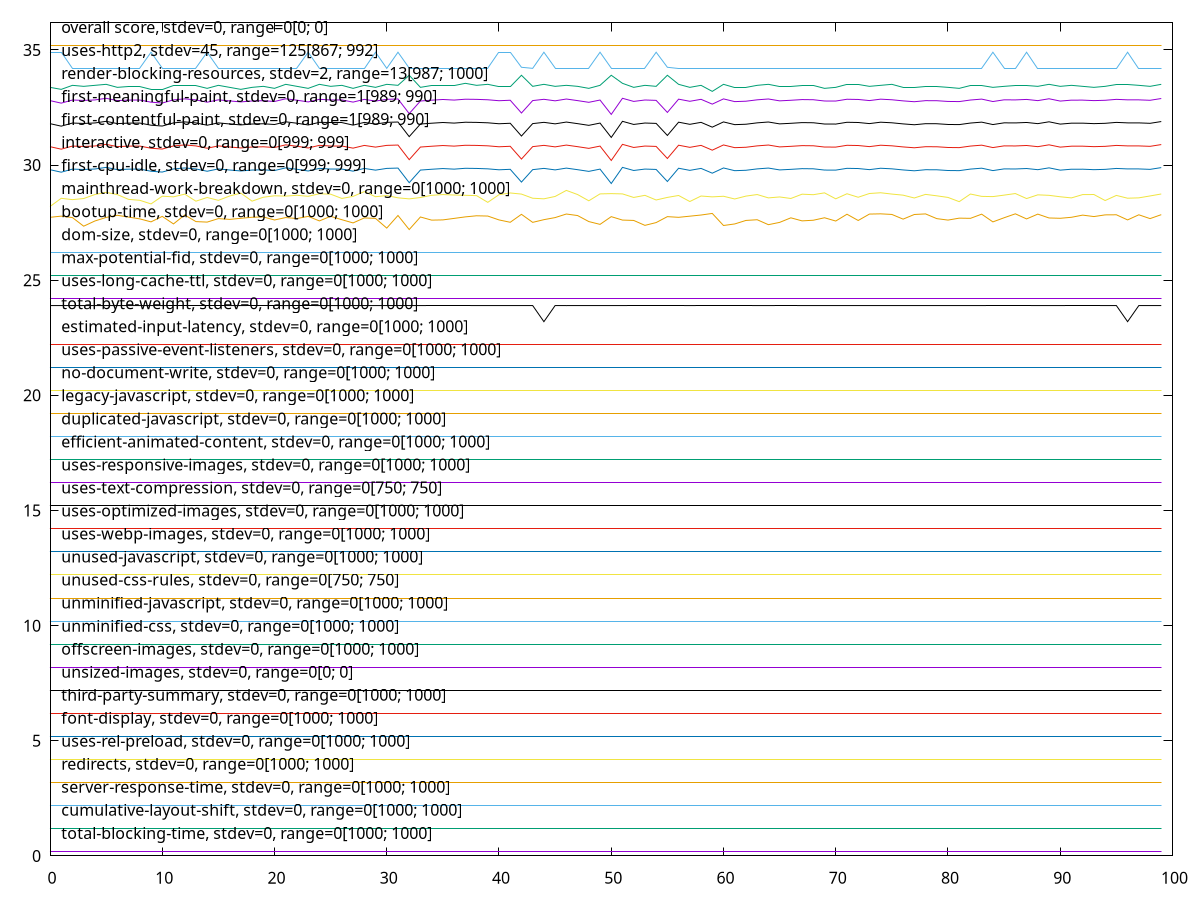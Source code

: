 $_totalBlockingTime <<EOF
0.2
0.2
0.2
0.2
0.2
0.2
0.2
0.2
0.2
0.2
0.2
0.2
0.2
0.2
0.2
0.2
0.2
0.2
0.2
0.2
0.2
0.2
0.2
0.2
0.2
0.2
0.2
0.2
0.2
0.2
0.2
0.2
0.2
0.2
0.2
0.2
0.2
0.2
0.2
0.2
0.2
0.2
0.2
0.2
0.2
0.2
0.2
0.2
0.2
0.2
0.2
0.2
0.2
0.2
0.2
0.2
0.2
0.2
0.2
0.2
0.2
0.2
0.2
0.2
0.2
0.2
0.2
0.2
0.2
0.2
0.2
0.2
0.2
0.2
0.2
0.2
0.2
0.2
0.2
0.2
0.2
0.2
0.2
0.2
0.2
0.2
0.2
0.2
0.2
0.2
0.2
0.2
0.2
0.2
0.2
0.2
0.2
0.2
0.2
0.2
EOF
$_cumulativeLayoutShift <<EOF
1.2
1.2
1.2
1.2
1.2
1.2
1.2
1.2
1.2
1.2
1.2
1.2
1.2
1.2
1.2
1.2
1.2
1.2
1.2
1.2
1.2
1.2
1.2
1.2
1.2
1.2
1.2
1.2
1.2
1.2
1.2
1.2
1.2
1.2
1.2
1.2
1.2
1.2
1.2
1.2
1.2
1.2
1.2
1.2
1.2
1.2
1.2
1.2
1.2
1.2
1.2
1.2
1.2
1.2
1.2
1.2
1.2
1.2
1.2
1.2
1.2
1.2
1.2
1.2
1.2
1.2
1.2
1.2
1.2
1.2
1.2
1.2
1.2
1.2
1.2
1.2
1.2
1.2
1.2
1.2
1.2
1.2
1.2
1.2
1.2
1.2
1.2
1.2
1.2
1.2
1.2
1.2
1.2
1.2
1.2
1.2
1.2
1.2
1.2
1.2
EOF
$_serverResponseTime <<EOF
2.2
2.2
2.2
2.2
2.2
2.2
2.2
2.2
2.2
2.2
2.2
2.2
2.2
2.2
2.2
2.2
2.2
2.2
2.2
2.2
2.2
2.2
2.2
2.2
2.2
2.2
2.2
2.2
2.2
2.2
2.2
2.2
2.2
2.2
2.2
2.2
2.2
2.2
2.2
2.2
2.2
2.2
2.2
2.2
2.2
2.2
2.2
2.2
2.2
2.2
2.2
2.2
2.2
2.2
2.2
2.2
2.2
2.2
2.2
2.2
2.2
2.2
2.2
2.2
2.2
2.2
2.2
2.2
2.2
2.2
2.2
2.2
2.2
2.2
2.2
2.2
2.2
2.2
2.2
2.2
2.2
2.2
2.2
2.2
2.2
2.2
2.2
2.2
2.2
2.2
2.2
2.2
2.2
2.2
2.2
2.2
2.2
2.2
2.2
2.2
EOF
$_redirects <<EOF
3.2
3.2
3.2
3.2
3.2
3.2
3.2
3.2
3.2
3.2
3.2
3.2
3.2
3.2
3.2
3.2
3.2
3.2
3.2
3.2
3.2
3.2
3.2
3.2
3.2
3.2
3.2
3.2
3.2
3.2
3.2
3.2
3.2
3.2
3.2
3.2
3.2
3.2
3.2
3.2
3.2
3.2
3.2
3.2
3.2
3.2
3.2
3.2
3.2
3.2
3.2
3.2
3.2
3.2
3.2
3.2
3.2
3.2
3.2
3.2
3.2
3.2
3.2
3.2
3.2
3.2
3.2
3.2
3.2
3.2
3.2
3.2
3.2
3.2
3.2
3.2
3.2
3.2
3.2
3.2
3.2
3.2
3.2
3.2
3.2
3.2
3.2
3.2
3.2
3.2
3.2
3.2
3.2
3.2
3.2
3.2
3.2
3.2
3.2
3.2
EOF
$_usesRelPreload <<EOF
4.2
4.2
4.2
4.2
4.2
4.2
4.2
4.2
4.2
4.2
4.2
4.2
4.2
4.2
4.2
4.2
4.2
4.2
4.2
4.2
4.2
4.2
4.2
4.2
4.2
4.2
4.2
4.2
4.2
4.2
4.2
4.2
4.2
4.2
4.2
4.2
4.2
4.2
4.2
4.2
4.2
4.2
4.2
4.2
4.2
4.2
4.2
4.2
4.2
4.2
4.2
4.2
4.2
4.2
4.2
4.2
4.2
4.2
4.2
4.2
4.2
4.2
4.2
4.2
4.2
4.2
4.2
4.2
4.2
4.2
4.2
4.2
4.2
4.2
4.2
4.2
4.2
4.2
4.2
4.2
4.2
4.2
4.2
4.2
4.2
4.2
4.2
4.2
4.2
4.2
4.2
4.2
4.2
4.2
4.2
4.2
4.2
4.2
4.2
4.2
EOF
$_fontDisplay <<EOF
5.2
5.2
5.2
5.2
5.2
5.2
5.2
5.2
5.2
5.2
5.2
5.2
5.2
5.2
5.2
5.2
5.2
5.2
5.2
5.2
5.2
5.2
5.2
5.2
5.2
5.2
5.2
5.2
5.2
5.2
5.2
5.2
5.2
5.2
5.2
5.2
5.2
5.2
5.2
5.2
5.2
5.2
5.2
5.2
5.2
5.2
5.2
5.2
5.2
5.2
5.2
5.2
5.2
5.2
5.2
5.2
5.2
5.2
5.2
5.2
5.2
5.2
5.2
5.2
5.2
5.2
5.2
5.2
5.2
5.2
5.2
5.2
5.2
5.2
5.2
5.2
5.2
5.2
5.2
5.2
5.2
5.2
5.2
5.2
5.2
5.2
5.2
5.2
5.2
5.2
5.2
5.2
5.2
5.2
5.2
5.2
5.2
5.2
5.2
5.2
EOF
$_thirdPartySummary <<EOF
6.2
6.2
6.2
6.2
6.2
6.2
6.2
6.2
6.2
6.2
6.2
6.2
6.2
6.2
6.2
6.2
6.2
6.2
6.2
6.2
6.2
6.2
6.2
6.2
6.2
6.2
6.2
6.2
6.2
6.2
6.2
6.2
6.2
6.2
6.2
6.2
6.2
6.2
6.2
6.2
6.2
6.2
6.2
6.2
6.2
6.2
6.2
6.2
6.2
6.2
6.2
6.2
6.2
6.2
6.2
6.2
6.2
6.2
6.2
6.2
6.2
6.2
6.2
6.2
6.2
6.2
6.2
6.2
6.2
6.2
6.2
6.2
6.2
6.2
6.2
6.2
6.2
6.2
6.2
6.2
6.2
6.2
6.2
6.2
6.2
6.2
6.2
6.2
6.2
6.2
6.2
6.2
6.2
6.2
6.2
6.2
6.2
6.2
6.2
6.2
EOF
$_unsizedImages <<EOF
7.2
7.2
7.2
7.2
7.2
7.2
7.2
7.2
7.2
7.2
7.2
7.2
7.2
7.2
7.2
7.2
7.2
7.2
7.2
7.2
7.2
7.2
7.2
7.2
7.2
7.2
7.2
7.2
7.2
7.2
7.2
7.2
7.2
7.2
7.2
7.2
7.2
7.2
7.2
7.2
7.2
7.2
7.2
7.2
7.2
7.2
7.2
7.2
7.2
7.2
7.2
7.2
7.2
7.2
7.2
7.2
7.2
7.2
7.2
7.2
7.2
7.2
7.2
7.2
7.2
7.2
7.2
7.2
7.2
7.2
7.2
7.2
7.2
7.2
7.2
7.2
7.2
7.2
7.2
7.2
7.2
7.2
7.2
7.2
7.2
7.2
7.2
7.2
7.2
7.2
7.2
7.2
7.2
7.2
7.2
7.2
7.2
7.2
7.2
7.2
EOF
$_offscreenImages <<EOF
8.2
8.2
8.2
8.2
8.2
8.2
8.2
8.2
8.2
8.2
8.2
8.2
8.2
8.2
8.2
8.2
8.2
8.2
8.2
8.2
8.2
8.2
8.2
8.2
8.2
8.2
8.2
8.2
8.2
8.2
8.2
8.2
8.2
8.2
8.2
8.2
8.2
8.2
8.2
8.2
8.2
8.2
8.2
8.2
8.2
8.2
8.2
8.2
8.2
8.2
8.2
8.2
8.2
8.2
8.2
8.2
8.2
8.2
8.2
8.2
8.2
8.2
8.2
8.2
8.2
8.2
8.2
8.2
8.2
8.2
8.2
8.2
8.2
8.2
8.2
8.2
8.2
8.2
8.2
8.2
8.2
8.2
8.2
8.2
8.2
8.2
8.2
8.2
8.2
8.2
8.2
8.2
8.2
8.2
8.2
8.2
8.2
8.2
8.2
8.2
EOF
$_unminifiedCss <<EOF
9.2
9.2
9.2
9.2
9.2
9.2
9.2
9.2
9.2
9.2
9.2
9.2
9.2
9.2
9.2
9.2
9.2
9.2
9.2
9.2
9.2
9.2
9.2
9.2
9.2
9.2
9.2
9.2
9.2
9.2
9.2
9.2
9.2
9.2
9.2
9.2
9.2
9.2
9.2
9.2
9.2
9.2
9.2
9.2
9.2
9.2
9.2
9.2
9.2
9.2
9.2
9.2
9.2
9.2
9.2
9.2
9.2
9.2
9.2
9.2
9.2
9.2
9.2
9.2
9.2
9.2
9.2
9.2
9.2
9.2
9.2
9.2
9.2
9.2
9.2
9.2
9.2
9.2
9.2
9.2
9.2
9.2
9.2
9.2
9.2
9.2
9.2
9.2
9.2
9.2
9.2
9.2
9.2
9.2
9.2
9.2
9.2
9.2
9.2
9.2
EOF
$_unminifiedJavascript <<EOF
10.2
10.2
10.2
10.2
10.2
10.2
10.2
10.2
10.2
10.2
10.2
10.2
10.2
10.2
10.2
10.2
10.2
10.2
10.2
10.2
10.2
10.2
10.2
10.2
10.2
10.2
10.2
10.2
10.2
10.2
10.2
10.2
10.2
10.2
10.2
10.2
10.2
10.2
10.2
10.2
10.2
10.2
10.2
10.2
10.2
10.2
10.2
10.2
10.2
10.2
10.2
10.2
10.2
10.2
10.2
10.2
10.2
10.2
10.2
10.2
10.2
10.2
10.2
10.2
10.2
10.2
10.2
10.2
10.2
10.2
10.2
10.2
10.2
10.2
10.2
10.2
10.2
10.2
10.2
10.2
10.2
10.2
10.2
10.2
10.2
10.2
10.2
10.2
10.2
10.2
10.2
10.2
10.2
10.2
10.2
10.2
10.2
10.2
10.2
10.2
EOF
$_unusedCssRules <<EOF
11.2
11.2
11.2
11.2
11.2
11.2
11.2
11.2
11.2
11.2
11.2
11.2
11.2
11.2
11.2
11.2
11.2
11.2
11.2
11.2
11.2
11.2
11.2
11.2
11.2
11.2
11.2
11.2
11.2
11.2
11.2
11.2
11.2
11.2
11.2
11.2
11.2
11.2
11.2
11.2
11.2
11.2
11.2
11.2
11.2
11.2
11.2
11.2
11.2
11.2
11.2
11.2
11.2
11.2
11.2
11.2
11.2
11.2
11.2
11.2
11.2
11.2
11.2
11.2
11.2
11.2
11.2
11.2
11.2
11.2
11.2
11.2
11.2
11.2
11.2
11.2
11.2
11.2
11.2
11.2
11.2
11.2
11.2
11.2
11.2
11.2
11.2
11.2
11.2
11.2
11.2
11.2
11.2
11.2
11.2
11.2
11.2
11.2
11.2
11.2
EOF
$_unusedJavascript <<EOF
12.2
12.2
12.2
12.2
12.2
12.2
12.2
12.2
12.2
12.2
12.2
12.2
12.2
12.2
12.2
12.2
12.2
12.2
12.2
12.2
12.2
12.2
12.2
12.2
12.2
12.2
12.2
12.2
12.2
12.2
12.2
12.2
12.2
12.2
12.2
12.2
12.2
12.2
12.2
12.2
12.2
12.2
12.2
12.2
12.2
12.2
12.2
12.2
12.2
12.2
12.2
12.2
12.2
12.2
12.2
12.2
12.2
12.2
12.2
12.2
12.2
12.2
12.2
12.2
12.2
12.2
12.2
12.2
12.2
12.2
12.2
12.2
12.2
12.2
12.2
12.2
12.2
12.2
12.2
12.2
12.2
12.2
12.2
12.2
12.2
12.2
12.2
12.2
12.2
12.2
12.2
12.2
12.2
12.2
12.2
12.2
12.2
12.2
12.2
12.2
EOF
$_usesWebpImages <<EOF
13.2
13.2
13.2
13.2
13.2
13.2
13.2
13.2
13.2
13.2
13.2
13.2
13.2
13.2
13.2
13.2
13.2
13.2
13.2
13.2
13.2
13.2
13.2
13.2
13.2
13.2
13.2
13.2
13.2
13.2
13.2
13.2
13.2
13.2
13.2
13.2
13.2
13.2
13.2
13.2
13.2
13.2
13.2
13.2
13.2
13.2
13.2
13.2
13.2
13.2
13.2
13.2
13.2
13.2
13.2
13.2
13.2
13.2
13.2
13.2
13.2
13.2
13.2
13.2
13.2
13.2
13.2
13.2
13.2
13.2
13.2
13.2
13.2
13.2
13.2
13.2
13.2
13.2
13.2
13.2
13.2
13.2
13.2
13.2
13.2
13.2
13.2
13.2
13.2
13.2
13.2
13.2
13.2
13.2
13.2
13.2
13.2
13.2
13.2
13.2
EOF
$_usesOptimizedImages <<EOF
14.2
14.2
14.2
14.2
14.2
14.2
14.2
14.2
14.2
14.2
14.2
14.2
14.2
14.2
14.2
14.2
14.2
14.2
14.2
14.2
14.2
14.2
14.2
14.2
14.2
14.2
14.2
14.2
14.2
14.2
14.2
14.2
14.2
14.2
14.2
14.2
14.2
14.2
14.2
14.2
14.2
14.2
14.2
14.2
14.2
14.2
14.2
14.2
14.2
14.2
14.2
14.2
14.2
14.2
14.2
14.2
14.2
14.2
14.2
14.2
14.2
14.2
14.2
14.2
14.2
14.2
14.2
14.2
14.2
14.2
14.2
14.2
14.2
14.2
14.2
14.2
14.2
14.2
14.2
14.2
14.2
14.2
14.2
14.2
14.2
14.2
14.2
14.2
14.2
14.2
14.2
14.2
14.2
14.2
14.2
14.2
14.2
14.2
14.2
14.2
EOF
$_usesTextCompression <<EOF
15.2
15.2
15.2
15.2
15.2
15.2
15.2
15.2
15.2
15.2
15.2
15.2
15.2
15.2
15.2
15.2
15.2
15.2
15.2
15.2
15.2
15.2
15.2
15.2
15.2
15.2
15.2
15.2
15.2
15.2
15.2
15.2
15.2
15.2
15.2
15.2
15.2
15.2
15.2
15.2
15.2
15.2
15.2
15.2
15.2
15.2
15.2
15.2
15.2
15.2
15.2
15.2
15.2
15.2
15.2
15.2
15.2
15.2
15.2
15.2
15.2
15.2
15.2
15.2
15.2
15.2
15.2
15.2
15.2
15.2
15.2
15.2
15.2
15.2
15.2
15.2
15.2
15.2
15.2
15.2
15.2
15.2
15.2
15.2
15.2
15.2
15.2
15.2
15.2
15.2
15.2
15.2
15.2
15.2
15.2
15.2
15.2
15.2
15.2
15.2
EOF
$_usesResponsiveImages <<EOF
16.2
16.2
16.2
16.2
16.2
16.2
16.2
16.2
16.2
16.2
16.2
16.2
16.2
16.2
16.2
16.2
16.2
16.2
16.2
16.2
16.2
16.2
16.2
16.2
16.2
16.2
16.2
16.2
16.2
16.2
16.2
16.2
16.2
16.2
16.2
16.2
16.2
16.2
16.2
16.2
16.2
16.2
16.2
16.2
16.2
16.2
16.2
16.2
16.2
16.2
16.2
16.2
16.2
16.2
16.2
16.2
16.2
16.2
16.2
16.2
16.2
16.2
16.2
16.2
16.2
16.2
16.2
16.2
16.2
16.2
16.2
16.2
16.2
16.2
16.2
16.2
16.2
16.2
16.2
16.2
16.2
16.2
16.2
16.2
16.2
16.2
16.2
16.2
16.2
16.2
16.2
16.2
16.2
16.2
16.2
16.2
16.2
16.2
16.2
16.2
EOF
$_efficientAnimatedContent <<EOF
17.2
17.2
17.2
17.2
17.2
17.2
17.2
17.2
17.2
17.2
17.2
17.2
17.2
17.2
17.2
17.2
17.2
17.2
17.2
17.2
17.2
17.2
17.2
17.2
17.2
17.2
17.2
17.2
17.2
17.2
17.2
17.2
17.2
17.2
17.2
17.2
17.2
17.2
17.2
17.2
17.2
17.2
17.2
17.2
17.2
17.2
17.2
17.2
17.2
17.2
17.2
17.2
17.2
17.2
17.2
17.2
17.2
17.2
17.2
17.2
17.2
17.2
17.2
17.2
17.2
17.2
17.2
17.2
17.2
17.2
17.2
17.2
17.2
17.2
17.2
17.2
17.2
17.2
17.2
17.2
17.2
17.2
17.2
17.2
17.2
17.2
17.2
17.2
17.2
17.2
17.2
17.2
17.2
17.2
17.2
17.2
17.2
17.2
17.2
17.2
EOF
$_duplicatedJavascript <<EOF
18.2
18.2
18.2
18.2
18.2
18.2
18.2
18.2
18.2
18.2
18.2
18.2
18.2
18.2
18.2
18.2
18.2
18.2
18.2
18.2
18.2
18.2
18.2
18.2
18.2
18.2
18.2
18.2
18.2
18.2
18.2
18.2
18.2
18.2
18.2
18.2
18.2
18.2
18.2
18.2
18.2
18.2
18.2
18.2
18.2
18.2
18.2
18.2
18.2
18.2
18.2
18.2
18.2
18.2
18.2
18.2
18.2
18.2
18.2
18.2
18.2
18.2
18.2
18.2
18.2
18.2
18.2
18.2
18.2
18.2
18.2
18.2
18.2
18.2
18.2
18.2
18.2
18.2
18.2
18.2
18.2
18.2
18.2
18.2
18.2
18.2
18.2
18.2
18.2
18.2
18.2
18.2
18.2
18.2
18.2
18.2
18.2
18.2
18.2
18.2
EOF
$_legacyJavascript <<EOF
19.2
19.2
19.2
19.2
19.2
19.2
19.2
19.2
19.2
19.2
19.2
19.2
19.2
19.2
19.2
19.2
19.2
19.2
19.2
19.2
19.2
19.2
19.2
19.2
19.2
19.2
19.2
19.2
19.2
19.2
19.2
19.2
19.2
19.2
19.2
19.2
19.2
19.2
19.2
19.2
19.2
19.2
19.2
19.2
19.2
19.2
19.2
19.2
19.2
19.2
19.2
19.2
19.2
19.2
19.2
19.2
19.2
19.2
19.2
19.2
19.2
19.2
19.2
19.2
19.2
19.2
19.2
19.2
19.2
19.2
19.2
19.2
19.2
19.2
19.2
19.2
19.2
19.2
19.2
19.2
19.2
19.2
19.2
19.2
19.2
19.2
19.2
19.2
19.2
19.2
19.2
19.2
19.2
19.2
19.2
19.2
19.2
19.2
19.2
19.2
EOF
$_noDocumentWrite <<EOF
20.2
20.2
20.2
20.2
20.2
20.2
20.2
20.2
20.2
20.2
20.2
20.2
20.2
20.2
20.2
20.2
20.2
20.2
20.2
20.2
20.2
20.2
20.2
20.2
20.2
20.2
20.2
20.2
20.2
20.2
20.2
20.2
20.2
20.2
20.2
20.2
20.2
20.2
20.2
20.2
20.2
20.2
20.2
20.2
20.2
20.2
20.2
20.2
20.2
20.2
20.2
20.2
20.2
20.2
20.2
20.2
20.2
20.2
20.2
20.2
20.2
20.2
20.2
20.2
20.2
20.2
20.2
20.2
20.2
20.2
20.2
20.2
20.2
20.2
20.2
20.2
20.2
20.2
20.2
20.2
20.2
20.2
20.2
20.2
20.2
20.2
20.2
20.2
20.2
20.2
20.2
20.2
20.2
20.2
20.2
20.2
20.2
20.2
20.2
20.2
EOF
$_usesPassiveEventListeners <<EOF
21.2
21.2
21.2
21.2
21.2
21.2
21.2
21.2
21.2
21.2
21.2
21.2
21.2
21.2
21.2
21.2
21.2
21.2
21.2
21.2
21.2
21.2
21.2
21.2
21.2
21.2
21.2
21.2
21.2
21.2
21.2
21.2
21.2
21.2
21.2
21.2
21.2
21.2
21.2
21.2
21.2
21.2
21.2
21.2
21.2
21.2
21.2
21.2
21.2
21.2
21.2
21.2
21.2
21.2
21.2
21.2
21.2
21.2
21.2
21.2
21.2
21.2
21.2
21.2
21.2
21.2
21.2
21.2
21.2
21.2
21.2
21.2
21.2
21.2
21.2
21.2
21.2
21.2
21.2
21.2
21.2
21.2
21.2
21.2
21.2
21.2
21.2
21.2
21.2
21.2
21.2
21.2
21.2
21.2
21.2
21.2
21.2
21.2
21.2
21.2
EOF
$_estimatedInputLatency <<EOF
22.2
22.2
22.2
22.2
22.2
22.2
22.2
22.2
22.2
22.2
22.2
22.2
22.2
22.2
22.2
22.2
22.2
22.2
22.2
22.2
22.2
22.2
22.2
22.2
22.2
22.2
22.2
22.2
22.2
22.2
22.2
22.2
22.2
22.2
22.2
22.2
22.2
22.2
22.2
22.2
22.2
22.2
22.2
22.2
22.2
22.2
22.2
22.2
22.2
22.2
22.2
22.2
22.2
22.2
22.2
22.2
22.2
22.2
22.2
22.2
22.2
22.2
22.2
22.2
22.2
22.2
22.2
22.2
22.2
22.2
22.2
22.2
22.2
22.2
22.2
22.2
22.2
22.2
22.2
22.2
22.2
22.2
22.2
22.2
22.2
22.2
22.2
22.2
22.2
22.2
22.2
22.2
22.2
22.2
22.2
22.2
22.2
22.2
22.2
22.2
EOF
$_totalByteWeight <<EOF
23.8984611326064
23.899015124868097
23.899261343651073
23.8984611326064
23.89889201547661
23.899753781217022
23.898153359127683
23.899261343651073
23.89889201547661
23.898584241997888
23.899630671825534
23.8984611326064
23.898399577910656
23.89876890608512
23.89889201547661
23.898830460780864
23.89919978895533
23.899015124868097
23.898830460780864
23.898830460780864
23.89889201547661
23.899261343651073
23.898830460780864
23.89889201547661
23.899261343651073
23.89889201547661
23.899261343651073
23.8984611326064
23.89889201547661
23.899015124868097
23.899630671825534
23.89889201547661
23.899261343651073
23.899015124868097
23.89889201547661
23.89889201547661
23.899261343651073
23.899261343651073
23.898522687302144
23.899015124868097
23.899261343651073
23.898830460780864
23.899015124868097
23.89938445304256
23.2
23.9
23.897537812170242
23.899630671825534
23.899261343651073
23.898522687302144
23.89889201547661
23.89919978895533
23.898522687302144
23.898522687302144
23.898830460780864
23.898830460780864
23.898830460780864
23.899015124868097
23.898830460780864
23.898830460780864
23.898830460780864
23.89889201547661
23.898830460780864
23.89919978895533
23.8984611326064
23.89889201547661
23.898830460780864
23.899261343651073
23.8984611326064
23.898830460780864
23.899261343651073
23.898522687302144
23.898830460780864
23.899261343651073
23.898830460780864
23.899015124868097
23.89889201547661
23.899261343651073
23.89889201547661
23.89938445304256
23.898830460780864
23.89938445304256
23.899261343651073
23.89938445304256
23.89919978895533
23.899261343651073
23.899261343651073
23.899261343651073
23.898276468519168
23.89889201547661
23.89919978895533
23.89889201547661
23.898830460780864
23.89889201547661
23.899261343651073
23.8984611326064
23.200492437565952
23.898830460780864
23.899261343651073
23.89889201547661
EOF
$_usesLongCacheTtl <<EOF
24.2
24.2
24.2
24.2
24.2
24.2
24.2
24.2
24.2
24.2
24.2
24.2
24.2
24.2
24.2
24.2
24.2
24.2
24.2
24.2
24.2
24.2
24.2
24.2
24.2
24.2
24.2
24.2
24.2
24.2
24.2
24.2
24.2
24.2
24.2
24.2
24.2
24.2
24.2
24.2
24.2
24.2
24.2
24.2
24.2
24.2
24.2
24.2
24.2
24.2
24.2
24.2
24.2
24.2
24.2
24.2
24.2
24.2
24.2
24.2
24.2
24.2
24.2
24.2
24.2
24.2
24.2
24.2
24.2
24.2
24.2
24.2
24.2
24.2
24.2
24.2
24.2
24.2
24.2
24.2
24.2
24.2
24.2
24.2
24.2
24.2
24.2
24.2
24.2
24.2
24.2
24.2
24.2
24.2
24.2
24.2
24.2
24.2
24.2
24.2
EOF
$_maxPotentialFid <<EOF
25.2
25.2
25.2
25.2
25.2
25.2
25.2
25.2
25.2
25.2
25.2
25.2
25.2
25.2
25.2
25.2
25.2
25.2
25.2
25.2
25.2
25.2
25.2
25.2
25.2
25.2
25.2
25.2
25.2
25.2
25.2
25.2
25.2
25.2
25.2
25.2
25.2
25.2
25.2
25.2
25.2
25.2
25.2
25.2
25.2
25.2
25.2
25.2
25.2
25.2
25.2
25.2
25.2
25.2
25.2
25.2
25.2
25.2
25.2
25.2
25.2
25.2
25.2
25.2
25.2
25.2
25.2
25.2
25.2
25.2
25.2
25.2
25.2
25.2
25.2
25.2
25.2
25.2
25.2
25.2
25.2
25.2
25.2
25.2
25.2
25.2
25.2
25.2
25.2
25.2
25.2
25.2
25.2
25.2
25.2
25.2
25.2
25.2
25.2
25.2
EOF
$_domSize <<EOF
26.2
26.2
26.2
26.2
26.2
26.2
26.2
26.2
26.2
26.2
26.2
26.2
26.2
26.2
26.2
26.2
26.2
26.2
26.2
26.2
26.2
26.2
26.2
26.2
26.2
26.2
26.2
26.2
26.2
26.2
26.2
26.2
26.2
26.2
26.2
26.2
26.2
26.2
26.2
26.2
26.2
26.2
26.2
26.2
26.2
26.2
26.2
26.2
26.2
26.2
26.2
26.2
26.2
26.2
26.2
26.2
26.2
26.2
26.2
26.2
26.2
26.2
26.2
26.2
26.2
26.2
26.2
26.2
26.2
26.2
26.2
26.2
26.2
26.2
26.2
26.2
26.2
26.2
26.2
26.2
26.2
26.2
26.2
26.2
26.2
26.2
26.2
26.2
26.2
26.2
26.2
26.2
26.2
26.2
26.2
26.2
26.2
26.2
26.2
26.2
EOF
$_bootupTime <<EOF
27.73144438915153
27.782259268474743
27.71951356058721
27.346348594177655
27.571945757651157
27.725566061209257
27.818922617566557
27.740980343368996
27.66312515551132
27.53367131127146
27.772070166708136
27.44475615824832
27.83294351828813
27.545689226175664
27.523612839014678
27.67505598407564
27.64139711370988
27.688118935058473
27.734013436178152
27.74777307788007
27.615576013933815
27.720863398855435
27.67819109231152
27.772070166708136
27.57499377954715
27.774247325205273
27.62733266981836
27.48860413038069
27.70492659865638
27.682806668325455
27.263137596417018
27.811433192336402
27.2
27.745944264742473
27.609044538442397
27.619233640209007
27.68433067927345
27.750211495396865
27.797847723314256
27.78591689474994
27.618319233640207
27.515687982085094
27.861072406071163
27.512204528489672
27.629161482955958
27.71951356058721
27.874657875093305
27.808210997760636
27.546777805424234
27.424900472754416
27.7602264244837
27.611831301318734
27.59572032843991
27.38174919134113
27.50288629012192
27.7608360288629
27.73079124160239
27.780691714356806
27.830940532470763
27.9
27.37600149290868
27.443449863150036
27.59572032843991
27.626461806419506
27.41127146056233
27.51107240607116
27.709193829310774
27.576996765364516
27.60434187608858
27.71198059218711
27.569855685493902
27.86547026623538
27.59380442896243
27.87204528489674
27.88227792983329
27.856152027867626
27.6524135357054
27.85414904205026
27.879055735257527
27.67427220701667
27.61096043791988
27.695521273948742
27.686594924110473
27.868213485941776
27.53258273202289
27.712677282906196
27.882800447872604
27.661470515053495
27.870303558099028
27.702792983329186
27.6888591689475
27.73275068424981
27.826891017666085
27.763709878079123
27.83721074894252
27.841347350087087
27.618319233640207
27.840955461557602
27.67505598407564
27.84644190097039
EOF
$_mainthreadWorkBreakdown <<EOF
28.2
28.55699143759021
28.49920104135663
28.547082386499156
28.7211048232474
28.812540611521776
28.71833413552328
28.510277914968896
28.470279291111428
28.313445115983907
28.648248483393115
28.620644463568002
28.737821336800703
28.432234304429883
28.59234257581192
28.468515206657592
28.655950322894554
28.781597140913057
28.433882549179238
28.60295756774501
28.66665460543562
28.651555991576103
28.688873660922013
28.643198933971142
28.75413206377566
28.736048333695855
28.550995694489366
28.63958769211588
28.8495718588824
28.624811600428075
28.677050690991884
28.57818272452677
28.53198885476108
28.59030952196205
28.68654640301489
28.719108124244066
28.699183279850438
28.68694573231672
28.673282123770043
28.381584965966585
28.71413127030733
28.78869845221634
28.740096190645634
28.560276354992542
28.534733206798506
28.63715033070268
28.9
28.72078304517185
28.448870766545408
28.748454602495002
28.75989969212444
28.748392026141087
28.593647650805377
28.685680662733105
28.483592736616497
28.595602495891825
28.67973427548888
28.4169756832
28.655950322894554
28.619370036175383
28.64589955179716
28.52793736896082
28.652518781200275
28.720267984192656
28.575020801342944
28.615893409437888
28.549416847186144
28.736238452168408
28.71335342900688
28.793720257683457
28.5341238814705
28.754878236516713
28.602670022463975
28.765325163518273
28.797824649123196
28.740537907235915
28.693644772752922
28.570594557137955
28.727454679799617
28.664957265172898
28.59495124963898
28.410874417096444
28.742617587087448
28.640561122285245
28.630717698989542
28.695098222280183
28.763786999141384
28.546026634534698
28.707174250383417
28.685947121149596
28.623471337975698
28.57465258263376
28.718656703649515
28.72123350540527
28.459739716129786
28.682745110259262
28.561021668812312
28.57663959398203
28.65909770889565
28.745132450060687
EOF
$_firstCpuIdle <<EOF
29.79953256193719
29.690789920480817
29.82563716558006
29.80817635572652
29.829131343409347
29.8991237152281
29.801353541451242
29.822727945411728
29.82533614890131
29.732159972191415
29.695941895309424
29.831525430969197
29.875044990751327
29.83159509002819
29.731535266924354
29.833041968815984
29.785807051803452
29.74443980208952
29.783804425266155
29.794922753724705
29.762175384421706
29.8785596682879
29.81775650555257
29.742475443335543
29.856524567149666
29.827794666229746
29.827962554353284
29.73550697686654
29.853758614480398
29.780173662594546
29.85552375084862
29.86980803705814
29.235295482474367
29.783148454679562
29.81838443774062
29.8489381288697
29.823292120762314
29.86025526856645
29.85364176770881
29.836023593709267
29.79507857429158
29.81572967945882
29.261273578426845
29.80122007977733
29.85593103745687
29.79069224689923
29.86843366229668
29.799774110481078
29.72624106708953
29.824414020612082
29.2
29.9
29.765047960322697
29.826305701144342
29.810395446091324
29.286504865063872
29.86256482288787
29.77056697601582
29.855482705368818
29.64779098622627
29.874203895315027
29.75655191514708
29.77389898777787
29.833823876739153
29.870252454172768
29.78959451585868
29.8142512813168
29.844393101641877
29.83807403672982
29.783342703665202
29.781263053955918
29.85863946560852
29.84923198576786
29.801693541474144
29.86216732184145
29.836482455229625
29.78871304663717
29.751800538106675
29.79803862224739
29.79573044568573
29.763883087688587
29.758308648824606
29.82542487072036
29.864744435034723
29.76006182838796
29.834257535353604
29.830502643206973
29.850584227353348
29.799545275189846
29.879422365800185
29.77976271562391
29.820195031917795
29.820714990889567
29.800219050339027
29.813829287737356
29.85377756245341
29.83308312366918
29.83241195796355
29.81386736320858
29.890148290389725
EOF
$_interactive <<EOF
30.799113409926896
30.690079880810828
30.825312921827486
30.807787547230262
30.828820546206163
30.89911942718531
30.80094069288472
30.82239264016464
30.825010754971938
30.731540849400474
30.695241863727873
30.831223948306132
30.874927247213527
30.83129387961951
30.730914591613516
30.832746429154003
30.785341914485368
30.74385231901208
30.78333280353207
30.794487856734236
30.761637373498903
30.87845796017773
30.81740257937731
30.741882755429124
30.8563252838511
30.82747870438201
30.82764723977817
30.734896266122743
30.853547579687948
30.779690430611407
30.85532020268523
30.86966673282783
30.23513734362578
30.782674721392226
30.818032843941236
30.84870687792879
30.822958951121894
30.860072010889233
30.85343023891382
30.83573983501287
30.79464420454825
30.81536826352743
30.261009398672048
30.800806767611295
30.85572922315077
30.79024316796277
30.868286240725304
30.799355791876422
30.725607456216174
30.824085111364955
30.2
30.9
30.76451838289048
30.825984016510876
30.810014600338373
30.286146135392478
30.86239158708172
30.77005393124793
30.85527898260379
30.64701192871249
30.87408234093209
30.755997734215267
30.773396134344413
30.833531414154514
30.870113133900862
30.789141798806746
30.813884439446024
30.844143097168306
30.837798454057914
30.782869595020543
30.780783285811474
30.85844924236012
30.84900195759571
30.80128187510121
30.861992355653573
30.836200520954208
30.78825742067427
30.751233045070975
30.79761433431714
30.795298285426
30.763350076199135
30.757759471012236
30.82509981565953
30.864580728068685
30.759517687305127
30.833966783162342
30.830197171146864
30.85035984206948
30.79912616702299
30.87932462108759
30.779278181389078
30.819850195061107
30.820372103170218
30.799802269079493
30.813460902845065
30.853566607786945
30.832787745745872
30.832113945397005
30.813499117434084
30.89010072565176
EOF
$_firstContentfulPaint <<EOF
31.798818553876764
31.689578961537173
31.825084988481215
31.807514099520745
31.82860208576486
31.89911641876639
31.800650285118085
31.822156912615903
31.824782011247624
31.731104544607362
31.694748071619056
31.831012048647082
31.874844586703357
31.831082171710968
31.730477185538625
31.832538715006674
31.78501459027864
31.743438445226133
31.78300089849584
31.794181887229097
31.76125852978176
31.878386563911636
31.817153727855782
31.7414651932659
31.856185309640416
31.827256605760002
31.827425597137715
31.7344659273809
31.853399340368266
31.77935032206211
31.855177229045598
31.86956751782814
31.23502448362374
31.782341324540294
31.817785636496126
31.848544416978136
31.822724728483283
31.859943305772518
31.8532816521203
31.835540416784347
31.79433860724955
31.815114132091946
31.260820980230807
31.800516032704863
31.855587468933873
31.789927185290768
31.86818272668692
31.79906152398309
31.725160871857476
31.823853890766962
31.2
31.9
31.764145506018636
31.82575788618334
31.80974676863763
31.285890441356347
31.862269928047493
31.769692747864934
31.855135886165357
31.646461701361535
31.873997003131006
31.755607446234443
31.773042156917843
31.83332586696774
31.87001531308176
31.788823246978673
31.813626482563617
31.843967439888026
31.837604792352586
31.78253663948591
31.780445624941358
31.858315639404093
31.848840356949854
31.800992301538866
31.861869480106098
31.836002387313865
31.78793681450027
31.750833331699905
31.79731585349653
31.794994247863528
31.762974769825423
31.75737272449973
31.82487131069208
31.86446576762479
31.75913450556911
31.8337624404355
31.829982461635954
31.850202211411275
31.798831341914063
31.879256008610042
31.778937152570226
31.81960775017241
31.82013103200865
31.799509086108234
31.8132018580203
31.853418424826614
31.832580145502142
31.831904489688796
31.81324017069952
31.890067346952026
EOF
$_firstMeaningfulPaint <<EOF
32.79881855387677
32.68957896153718
32.825084988481215
32.80751409952075
32.828602085764864
32.89911641876639
32.80065028511809
32.8221569126159
32.82478201124763
32.73110454460737
32.69474807161906
32.83101204864709
32.87484458670336
32.831082171710975
32.730477185538625
32.83253871500668
32.78501459027864
32.74343844522613
32.78300089849584
32.7941818872291
32.76125852978176
32.87838656391164
32.81715372785578
32.7414651932659
32.856185309640416
32.827256605760006
32.82742559713772
32.7344659273809
32.85339934036827
32.779350322062115
32.8551772290456
32.869567517828145
32.23502448362375
32.7823413245403
32.81778563649613
32.848544416978136
32.82272472848329
32.85994330577252
32.85328165212031
32.83554041678435
32.79433860724956
32.81511413209195
32.26082098023081
32.80051603270486
32.85558746893388
32.78992718529077
32.868182726686925
32.7990615239831
32.725160871857476
32.82385389076697
32.2
32.900000000000006
32.764145506018636
32.82575788618334
32.80974676863764
32.28589044135635
32.862269928047496
32.76969274786494
32.85513588616536
32.64646170136154
32.87399700313101
32.75560744623444
32.773042156917846
32.83332586696774
32.870015313081765
32.78882324697867
32.81362648256362
32.843967439888026
32.83760479235259
32.78253663948592
32.78044562494136
32.8583156394041
32.84884035694986
32.80099230153887
32.8618694801061
32.83600238731387
32.78793681450027
32.75083333169991
32.797315853496535
32.794994247863535
32.762974769825426
32.75737272449973
32.82487131069209
32.86446576762479
32.759134505569115
32.83376244043551
32.82998246163596
32.85020221141128
32.79883134191407
32.87925600861004
32.77893715257023
32.819607750172416
32.82013103200865
32.79950908610824
32.81320185802031
32.85341842482662
32.83258014550215
32.8319044896888
32.81324017069952
32.89006734695203
EOF
$_renderBlockingResources <<EOF
33.375
33.2875
33.462500000000006
33.41875
33.462500000000006
33.50625
33.375
33.41875
33.41875
33.2875
33.2875
33.462500000000006
33.462500000000006
33.462500000000006
33.33125
33.462500000000006
33.375
33.2875
33.375
33.41875
33.33125
33.50625
33.41875
33.33125
33.50625
33.41875
33.462500000000006
33.33125
33.462500000000006
33.375
33.50625
33.462500000000006
33.900000000000006
33.375
33.462500000000006
33.462500000000006
33.462500000000006
33.55
33.462500000000006
33.50625
33.41875
33.41875
33.900000000000006
33.41875
33.50625
33.41875
33.462500000000006
33.41875
33.33125
33.462500000000006
33.900000000000006
33.55
33.375
33.462500000000006
33.41875
33.900000000000006
33.50625
33.375
33.462500000000006
33.2
33.50625
33.375
33.375
33.462500000000006
33.50625
33.41875
33.41875
33.462500000000006
33.462500000000006
33.33125
33.375
33.50625
33.50625
33.41875
33.462500000000006
33.50625
33.375
33.375
33.41875
33.41875
33.375
33.33125
33.462500000000006
33.462500000000006
33.375
33.41875
33.462500000000006
33.462500000000006
33.41875
33.50625
33.41875
33.462500000000006
33.41875
33.375
33.41875
33.50625
33.50625
33.462500000000006
33.41875
33.50625
EOF
$_usesHttp2 <<EOF
34.900000000000006
34.900000000000006
34.2
34.2
34.2
34.2
34.2
34.2
34.2
34.900000000000006
34.2
34.2
34.2
34.2
34.900000000000006
34.2
34.2
34.2
34.2
34.2
34.2
34.2
34.2
34.900000000000006
34.2
34.2
34.2
34.2
34.2
34.900000000000006
34.2
34.900000000000006
34.2
34.2
34.2
34.2
34.2
34.2
34.2
34.2
34.900000000000006
34.900000000000006
34.24666666666667
34.2
34.900000000000006
34.2
34.2
34.2
34.2
34.900000000000006
34.2
34.2
34.2
34.2
34.900000000000006
34.24666666666667
34.2
34.2
34.2
34.2
34.2
34.2
34.2
34.2
34.2
34.2
34.2
34.2
34.2
34.2
34.2
34.2
34.2
34.2
34.2
34.2
34.2
34.2
34.2
34.2
34.2
34.2
34.2
34.2
34.900000000000006
34.2
34.2
34.900000000000006
34.2
34.2
34.2
34.2
34.2
34.2
34.2
34.2
34.900000000000006
34.2
34.2
34.2
EOF
$_overallScore <<EOF
35.2
35.2
35.2
35.2
35.2
35.2
35.2
35.2
35.2
35.2
35.2
35.2
35.2
35.2
35.2
35.2
35.2
35.2
35.2
35.2
35.2
35.2
35.2
35.2
35.2
35.2
35.2
35.2
35.2
35.2
35.2
35.2
35.2
35.2
35.2
35.2
35.2
35.2
35.2
35.2
35.2
35.2
35.2
35.2
35.2
35.2
35.2
35.2
35.2
35.2
35.2
35.2
35.2
35.2
35.2
35.2
35.2
35.2
35.2
35.2
35.2
35.2
35.2
35.2
35.2
35.2
35.2
35.2
35.2
35.2
35.2
35.2
35.2
35.2
35.2
35.2
35.2
35.2
35.2
35.2
35.2
35.2
35.2
35.2
35.2
35.2
35.2
35.2
35.2
35.2
35.2
35.2
35.2
35.2
35.2
35.2
35.2
35.2
35.2
35.2
EOF
set key outside below
set terminal pngcairo
set output "report_00006_2020-11-02T20-21-41.718Z/./exp-pages+cached+noexternal+nojs//jitter_comparison.png"
unset label
set label "total-blocking-time, stdev=0, range=0[1000; 1000]" at 1,1 left front
set label "cumulative-layout-shift, stdev=0, range=0[1000; 1000]" at 1,2 left front
set label "server-response-time, stdev=0, range=0[1000; 1000]" at 1,3 left front
set label "redirects, stdev=0, range=0[1000; 1000]" at 1,4 left front
set label "uses-rel-preload, stdev=0, range=0[1000; 1000]" at 1,5 left front
set label "font-display, stdev=0, range=0[1000; 1000]" at 1,6 left front
set label "third-party-summary, stdev=0, range=0[1000; 1000]" at 1,7 left front
set label "unsized-images, stdev=0, range=0[0; 0]" at 1,8 left front
set label "offscreen-images, stdev=0, range=0[1000; 1000]" at 1,9 left front
set label "unminified-css, stdev=0, range=0[1000; 1000]" at 1,10 left front
set label "unminified-javascript, stdev=0, range=0[1000; 1000]" at 1,11 left front
set label "unused-css-rules, stdev=0, range=0[750; 750]" at 1,12 left front
set label "unused-javascript, stdev=0, range=0[1000; 1000]" at 1,13 left front
set label "uses-webp-images, stdev=0, range=0[1000; 1000]" at 1,14 left front
set label "uses-optimized-images, stdev=0, range=0[1000; 1000]" at 1,15 left front
set label "uses-text-compression, stdev=0, range=0[750; 750]" at 1,16 left front
set label "uses-responsive-images, stdev=0, range=0[1000; 1000]" at 1,17 left front
set label "efficient-animated-content, stdev=0, range=0[1000; 1000]" at 1,18 left front
set label "duplicated-javascript, stdev=0, range=0[1000; 1000]" at 1,19 left front
set label "legacy-javascript, stdev=0, range=0[1000; 1000]" at 1,20 left front
set label "no-document-write, stdev=0, range=0[1000; 1000]" at 1,21 left front
set label "uses-passive-event-listeners, stdev=0, range=0[1000; 1000]" at 1,22 left front
set label "estimated-input-latency, stdev=0, range=0[1000; 1000]" at 1,23 left front
set label "total-byte-weight, stdev=0, range=0[1000; 1000]" at 1,24 left front
set label "uses-long-cache-ttl, stdev=0, range=0[1000; 1000]" at 1,25 left front
set label "max-potential-fid, stdev=0, range=0[1000; 1000]" at 1,26 left front
set label "dom-size, stdev=0, range=0[1000; 1000]" at 1,27 left front
set label "bootup-time, stdev=0, range=0[1000; 1000]" at 1,28 left front
set label "mainthread-work-breakdown, stdev=0, range=0[1000; 1000]" at 1,29 left front
set label "first-cpu-idle, stdev=0, range=0[999; 999]" at 1,30 left front
set label "interactive, stdev=0, range=0[999; 999]" at 1,31 left front
set label "first-contentful-paint, stdev=0, range=1[989; 990]" at 1,32 left front
set label "first-meaningful-paint, stdev=0, range=1[989; 990]" at 1,33 left front
set label "render-blocking-resources, stdev=2, range=13[987; 1000]" at 1,34 left front
set label "uses-http2, stdev=45, range=125[867; 992]" at 1,35 left front
set label "overall score, stdev=0, range=0[0; 0]" at 1,36 left front
set yrange [0:36+0.2]
set terminal pngcairo size 640, 4320
unset key
plot $_totalBlockingTime title "total-blocking-time" with line ,$_cumulativeLayoutShift title "cumulative-layout-shift" with line ,$_serverResponseTime title "server-response-time" with line ,$_redirects title "redirects" with line ,$_usesRelPreload title "uses-rel-preload" with line ,$_fontDisplay title "font-display" with line ,$_thirdPartySummary title "third-party-summary" with line ,$_unsizedImages title "unsized-images" with line ,$_offscreenImages title "offscreen-images" with line ,$_unminifiedCss title "unminified-css" with line ,$_unminifiedJavascript title "unminified-javascript" with line ,$_unusedCssRules title "unused-css-rules" with line ,$_unusedJavascript title "unused-javascript" with line ,$_usesWebpImages title "uses-webp-images" with line ,$_usesOptimizedImages title "uses-optimized-images" with line ,$_usesTextCompression title "uses-text-compression" with line ,$_usesResponsiveImages title "uses-responsive-images" with line ,$_efficientAnimatedContent title "efficient-animated-content" with line ,$_duplicatedJavascript title "duplicated-javascript" with line ,$_legacyJavascript title "legacy-javascript" with line ,$_noDocumentWrite title "no-document-write" with line ,$_usesPassiveEventListeners title "uses-passive-event-listeners" with line ,$_estimatedInputLatency title "estimated-input-latency" with line ,$_totalByteWeight title "total-byte-weight" with line ,$_usesLongCacheTtl title "uses-long-cache-ttl" with line ,$_maxPotentialFid title "max-potential-fid" with line ,$_domSize title "dom-size" with line ,$_bootupTime title "bootup-time" with line ,$_mainthreadWorkBreakdown title "mainthread-work-breakdown" with line ,$_firstCpuIdle title "first-cpu-idle" with line ,$_interactive title "interactive" with line ,$_firstContentfulPaint title "first-contentful-paint" with line ,$_firstMeaningfulPaint title "first-meaningful-paint" with line ,$_renderBlockingResources title "render-blocking-resources" with line ,$_usesHttp2 title "uses-http2" with line ,$_overallScore title "overall score" with line ,